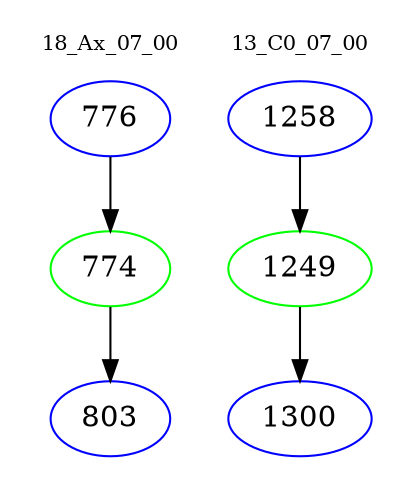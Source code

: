 digraph{
subgraph cluster_0 {
color = white
label = "18_Ax_07_00";
fontsize=10;
T0_776 [label="776", color="blue"]
T0_776 -> T0_774 [color="black"]
T0_774 [label="774", color="green"]
T0_774 -> T0_803 [color="black"]
T0_803 [label="803", color="blue"]
}
subgraph cluster_1 {
color = white
label = "13_C0_07_00";
fontsize=10;
T1_1258 [label="1258", color="blue"]
T1_1258 -> T1_1249 [color="black"]
T1_1249 [label="1249", color="green"]
T1_1249 -> T1_1300 [color="black"]
T1_1300 [label="1300", color="blue"]
}
}
